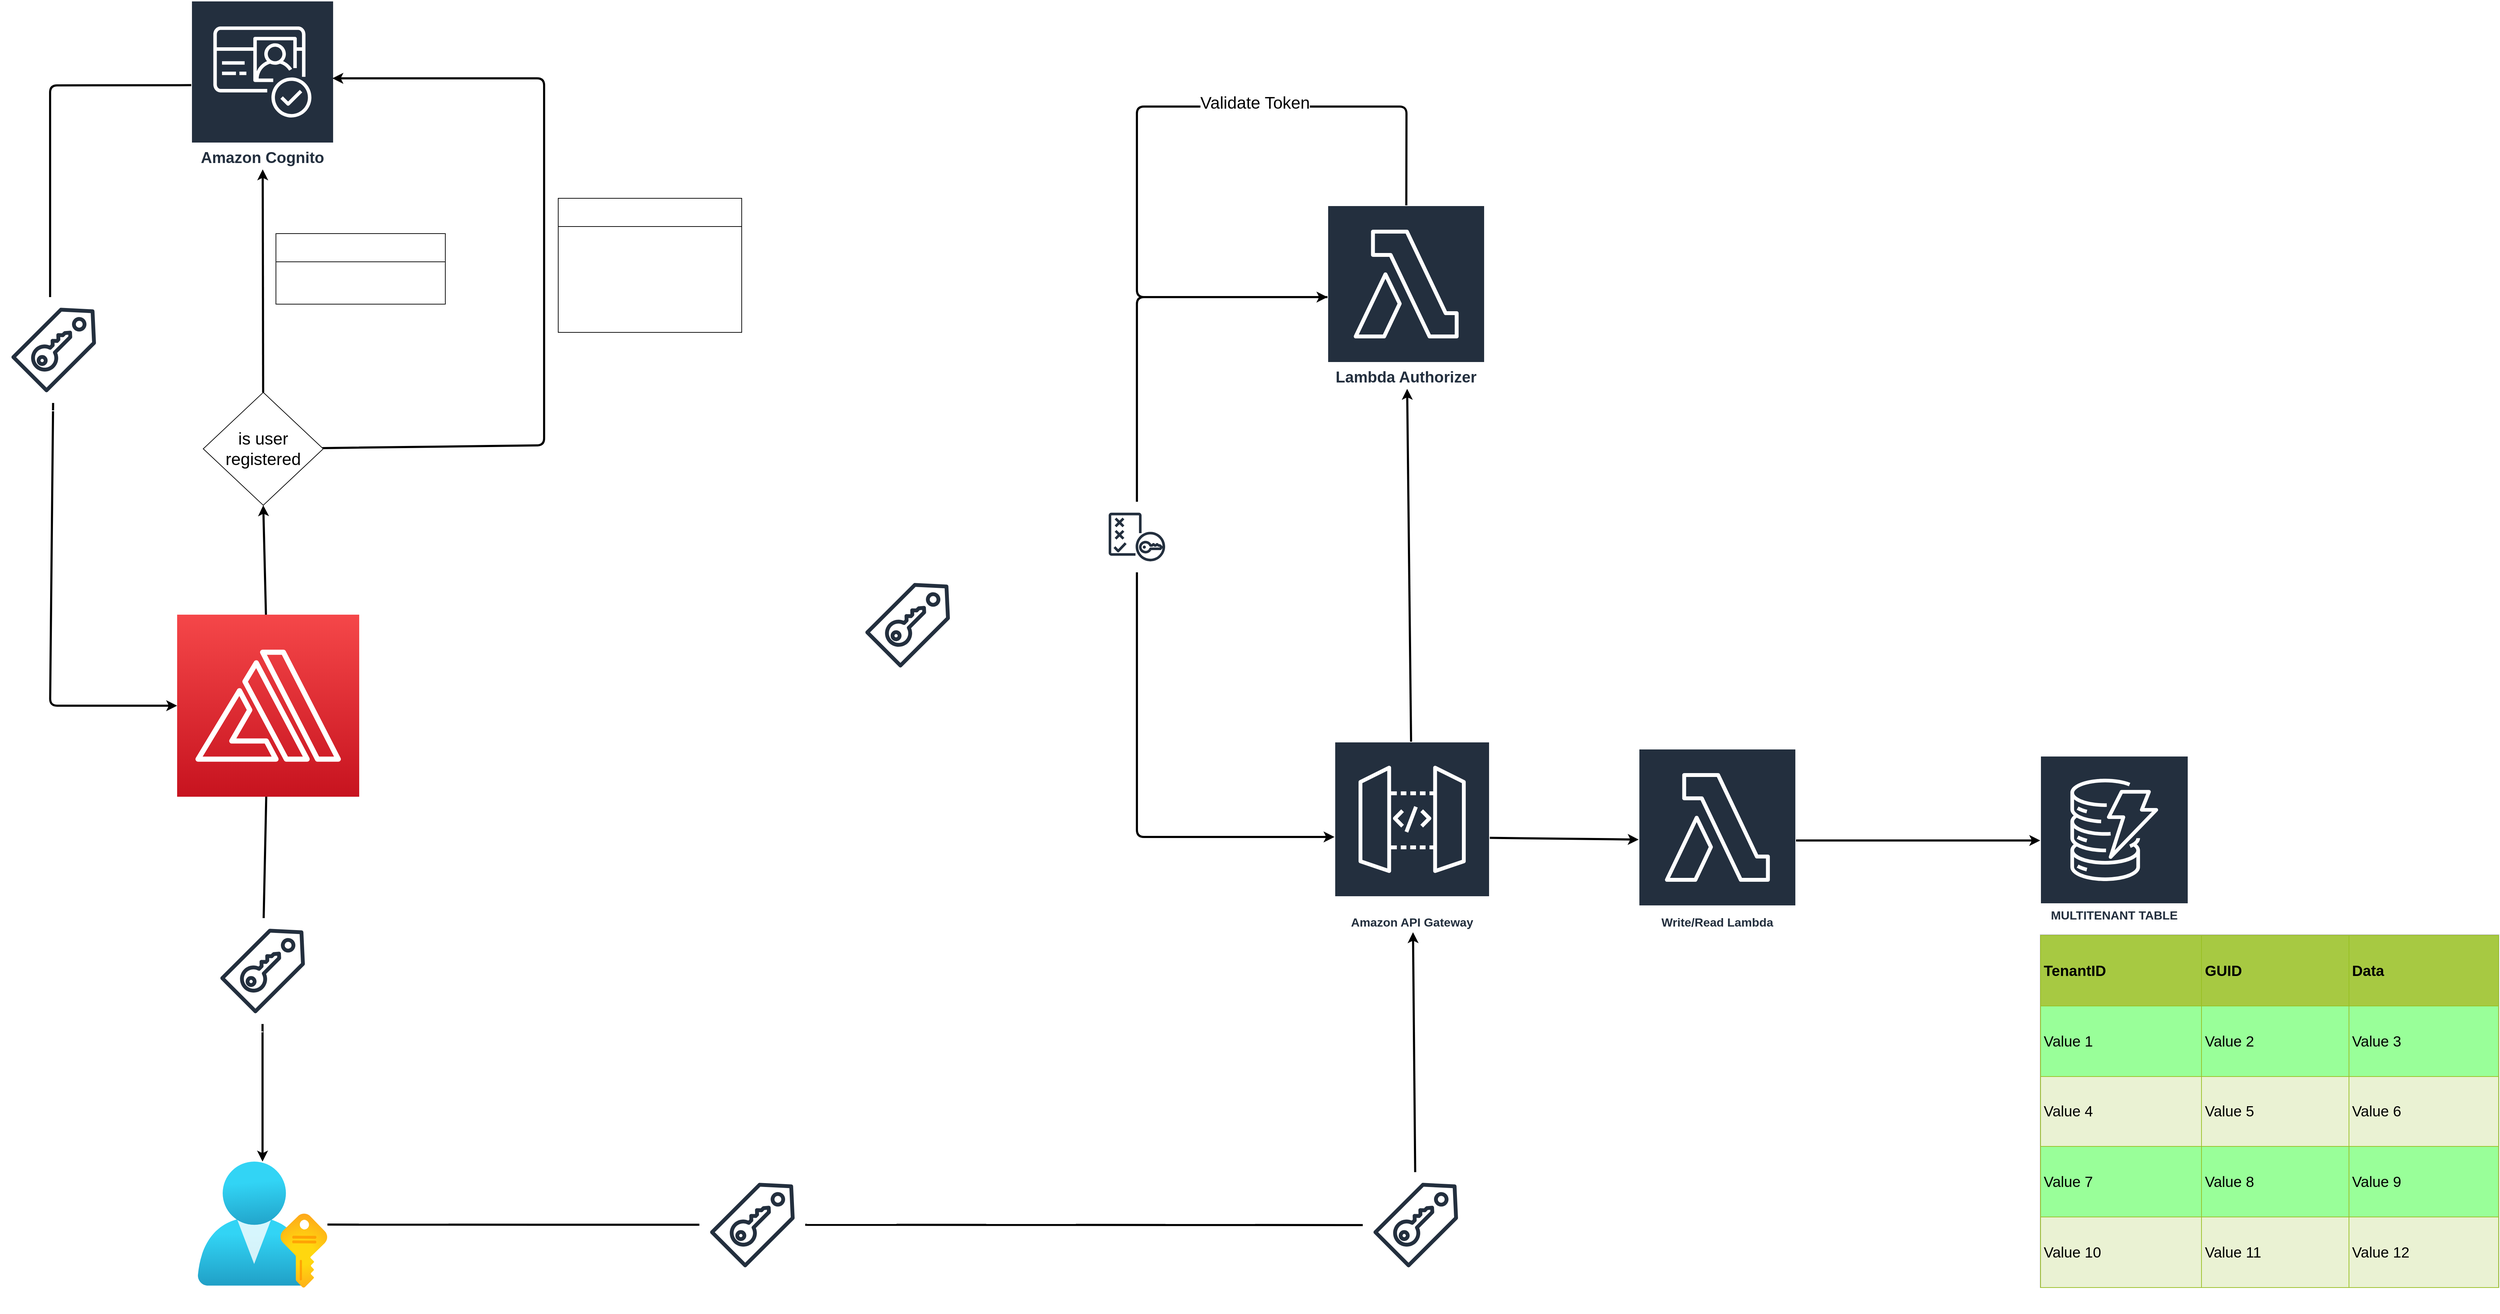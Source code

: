 <mxfile>
    <diagram id="1VAyFFP0JtMyp60UE6oi" name="Page-1">
        <mxGraphModel dx="5877" dy="4802" grid="1" gridSize="10" guides="1" tooltips="1" connect="1" arrows="1" fold="1" page="1" pageScale="1" pageWidth="827" pageHeight="1169" math="0" shadow="0">
            <root>
                <mxCell id="0"/>
                <mxCell id="1" parent="0"/>
                <mxCell id="53" style="edgeStyle=none;html=1;fontSize=22;startArrow=none;strokeWidth=3;" edge="1" parent="1" source="51" target="25">
                    <mxGeometry relative="1" as="geometry"/>
                </mxCell>
                <mxCell id="75" style="edgeStyle=none;html=1;entryX=0.5;entryY=1;entryDx=0;entryDy=0;fontSize=24;strokeWidth=3;" edge="1" parent="1" source="4" target="65">
                    <mxGeometry relative="1" as="geometry"/>
                </mxCell>
                <mxCell id="4" value="&lt;font color=&quot;#ffffff&quot; style=&quot;font-size: 22px&quot;&gt;Amplify Client&lt;/font&gt;" style="sketch=0;points=[[0,0,0],[0.25,0,0],[0.5,0,0],[0.75,0,0],[1,0,0],[0,1,0],[0.25,1,0],[0.5,1,0],[0.75,1,0],[1,1,0],[0,0.25,0],[0,0.5,0],[0,0.75,0],[1,0.25,0],[1,0.5,0],[1,0.75,0]];outlineConnect=0;fontColor=#232F3E;gradientColor=#F54749;gradientDirection=north;fillColor=#C7131F;strokeColor=#ffffff;dashed=0;verticalLabelPosition=bottom;verticalAlign=top;align=center;html=1;fontSize=17;fontStyle=0;aspect=fixed;shape=mxgraph.aws4.resourceIcon;resIcon=mxgraph.aws4.amplify;" vertex="1" parent="1">
                    <mxGeometry x="-640" y="-280" width="258" height="258" as="geometry"/>
                </mxCell>
                <mxCell id="6" value="Signup Attributes" style="swimlane;fontStyle=0;align=center;verticalAlign=top;childLayout=stackLayout;horizontal=1;startSize=40;horizontalStack=0;resizeParent=1;resizeParentMax=0;resizeLast=0;collapsible=0;marginBottom=0;html=1;fontSize=17;fontColor=#FFFFFF;" vertex="1" parent="1">
                    <mxGeometry x="-100" y="-870" width="260" height="190" as="geometry"/>
                </mxCell>
                <mxCell id="7" value="org" style="text;html=1;align=center;verticalAlign=middle;resizable=0;points=[];autosize=1;strokeColor=none;fillColor=none;fontSize=17;fontColor=#FFFFFF;" vertex="1" parent="6">
                    <mxGeometry y="40" width="260" height="30" as="geometry"/>
                </mxCell>
                <mxCell id="9" value="given_name" style="text;html=1;align=center;verticalAlign=middle;resizable=0;points=[];autosize=1;strokeColor=none;fillColor=none;fontSize=17;fontColor=#FFFFFF;" vertex="1" parent="6">
                    <mxGeometry y="70" width="260" height="30" as="geometry"/>
                </mxCell>
                <mxCell id="10" value="email" style="text;html=1;align=center;verticalAlign=middle;resizable=0;points=[];autosize=1;strokeColor=none;fillColor=none;fontSize=17;fontColor=#FFFFFF;" vertex="1" parent="6">
                    <mxGeometry y="100" width="260" height="30" as="geometry"/>
                </mxCell>
                <mxCell id="11" value="family_name" style="text;html=1;align=center;verticalAlign=middle;resizable=0;points=[];autosize=1;strokeColor=none;fillColor=none;fontSize=17;fontColor=#FFFFFF;" vertex="1" parent="6">
                    <mxGeometry y="130" width="260" height="30" as="geometry"/>
                </mxCell>
                <mxCell id="12" value="tenantId" style="text;html=1;align=center;verticalAlign=middle;resizable=0;points=[];autosize=1;strokeColor=none;fillColor=none;fontSize=17;fontColor=#FFFFFF;" vertex="1" parent="6">
                    <mxGeometry y="160" width="260" height="30" as="geometry"/>
                </mxCell>
                <mxCell id="15" value="Sign-In Attributes" style="swimlane;fontStyle=0;align=center;verticalAlign=top;childLayout=stackLayout;horizontal=1;startSize=40;horizontalStack=0;resizeParent=1;resizeParentMax=0;resizeLast=0;collapsible=0;marginBottom=0;html=1;fontSize=17;fontColor=#FFFFFF;" vertex="1" parent="1">
                    <mxGeometry x="-500" y="-820" width="240" height="100" as="geometry"/>
                </mxCell>
                <mxCell id="16" value="Email" style="text;html=1;align=center;verticalAlign=middle;resizable=0;points=[];autosize=1;strokeColor=none;fillColor=none;fontSize=17;fontColor=#FFFFFF;" vertex="1" parent="15">
                    <mxGeometry y="40" width="240" height="30" as="geometry"/>
                </mxCell>
                <mxCell id="17" value="Password" style="text;html=1;align=center;verticalAlign=middle;resizable=0;points=[];autosize=1;strokeColor=none;fillColor=none;fontSize=17;fontColor=#FFFFFF;" vertex="1" parent="15">
                    <mxGeometry y="70" width="240" height="30" as="geometry"/>
                </mxCell>
                <mxCell id="82" style="edgeStyle=none;html=1;fontSize=24;strokeWidth=3;" edge="1" parent="1" source="19" target="49">
                    <mxGeometry relative="1" as="geometry"/>
                </mxCell>
                <mxCell id="87" style="edgeStyle=none;html=1;fontSize=24;strokeWidth=3;" edge="1" parent="1" source="19" target="45">
                    <mxGeometry relative="1" as="geometry"/>
                </mxCell>
                <mxCell id="19" value="&lt;font style=&quot;font-size: 17px;&quot;&gt;Amazon API Gateway&lt;/font&gt;" style="sketch=0;outlineConnect=0;fontColor=#232F3E;gradientColor=none;strokeColor=#ffffff;fillColor=#232F3E;dashed=0;verticalLabelPosition=middle;verticalAlign=bottom;align=center;html=1;whiteSpace=wrap;fontSize=17;fontStyle=1;spacing=3;shape=mxgraph.aws4.productIcon;prIcon=mxgraph.aws4.api_gateway;" vertex="1" parent="1">
                    <mxGeometry x="1000" y="-100" width="220" height="270" as="geometry"/>
                </mxCell>
                <mxCell id="78" style="edgeStyle=none;html=1;entryX=0;entryY=0.5;entryDx=0;entryDy=0;entryPerimeter=0;fontSize=24;strokeWidth=3;startArrow=none;" edge="1" parent="1" source="50" target="4">
                    <mxGeometry relative="1" as="geometry">
                        <Array as="points">
                            <mxPoint x="-820" y="-151"/>
                        </Array>
                    </mxGeometry>
                </mxCell>
                <mxCell id="22" value="&lt;font style=&quot;font-size: 22px&quot;&gt;Amazon Cognito&lt;/font&gt;" style="sketch=0;outlineConnect=0;fontColor=#232F3E;gradientColor=none;strokeColor=#ffffff;fillColor=#232F3E;dashed=0;verticalLabelPosition=middle;verticalAlign=bottom;align=center;html=1;whiteSpace=wrap;fontSize=17;fontStyle=1;spacing=3;shape=mxgraph.aws4.productIcon;prIcon=mxgraph.aws4.cognito;" vertex="1" parent="1">
                    <mxGeometry x="-620" y="-1150" width="202.03" height="239" as="geometry"/>
                </mxCell>
                <mxCell id="57" style="edgeStyle=none;html=1;fontSize=24;startArrow=none;strokeWidth=3;" edge="1" parent="1" source="52" target="19">
                    <mxGeometry relative="1" as="geometry"/>
                </mxCell>
                <mxCell id="25" value="&lt;font style=&quot;font-size: 24px&quot;&gt;Client&lt;/font&gt;" style="aspect=fixed;html=1;points=[];align=center;image;fontSize=17;image=img/lib/azure2/azure_stack/User_Subscriptions.svg;fontColor=#FFFFFF;" vertex="1" parent="1">
                    <mxGeometry x="-610.95" y="495" width="183.94" height="178.53" as="geometry"/>
                </mxCell>
                <mxCell id="35" value="&lt;font color=&quot;#ffffff&quot; style=&quot;font-size: 17px;&quot;&gt;JWT TOKEN&lt;/font&gt;" style="sketch=0;outlineConnect=0;fontColor=#232F3E;gradientColor=none;strokeColor=#232F3E;fillColor=#ffffff;dashed=0;verticalLabelPosition=bottom;verticalAlign=top;align=center;html=1;fontSize=17;fontStyle=0;aspect=fixed;shape=mxgraph.aws4.resourceIcon;resIcon=mxgraph.aws4.saml_token;" vertex="1" parent="1">
                    <mxGeometry x="320" y="-340" width="150" height="150" as="geometry"/>
                </mxCell>
                <mxCell id="42" value="&lt;font style=&quot;font-size: 17px;&quot;&gt;MULTITENANT TABLE&lt;/font&gt;" style="sketch=0;outlineConnect=0;fontColor=#232F3E;gradientColor=none;strokeColor=#ffffff;fillColor=#232F3E;dashed=0;verticalLabelPosition=middle;verticalAlign=bottom;align=center;html=1;whiteSpace=wrap;fontSize=17;fontStyle=1;spacing=3;shape=mxgraph.aws4.productIcon;prIcon=mxgraph.aws4.dynamodb;" vertex="1" parent="1">
                    <mxGeometry x="2000" y="-80" width="210" height="240" as="geometry"/>
                </mxCell>
                <mxCell id="43" value="&lt;table border=&quot;1&quot; width=&quot;100%&quot; cellpadding=&quot;4&quot; style=&quot;width: 100% ; height: 100% ; border-collapse: collapse ; font-size: 21px&quot;&gt;&lt;tbody&gt;&lt;tr style=&quot;background-color: rgb(167 , 201 , 66) ; color: rgb(255 , 255 , 255) ; border: 1px solid rgb(152 , 191 , 33)&quot;&gt;&lt;th align=&quot;left&quot;&gt;&lt;font color=&quot;#000000&quot; style=&quot;font-size: 21px&quot;&gt;TenantID&lt;/font&gt;&lt;/th&gt;&lt;th align=&quot;left&quot;&gt;&lt;font color=&quot;#000000&quot; style=&quot;font-size: 21px&quot;&gt;GUID&lt;/font&gt;&lt;/th&gt;&lt;th align=&quot;left&quot;&gt;&lt;font color=&quot;#000000&quot; style=&quot;font-size: 21px&quot;&gt;Data&lt;/font&gt;&lt;/th&gt;&lt;/tr&gt;&lt;tr style=&quot;border: 1px solid rgb(152 , 191 , 33)&quot;&gt;&lt;td&gt;&lt;font style=&quot;font-size: 21px&quot;&gt;&lt;font color=&quot;#000000&quot; style=&quot;font-size: 21px&quot;&gt;Value&lt;/font&gt;&lt;font color=&quot;#000000&quot; style=&quot;font-size: 21px&quot;&gt; 1&lt;/font&gt;&lt;/font&gt;&lt;/td&gt;&lt;td&gt;&lt;font color=&quot;#000000&quot; style=&quot;font-size: 21px&quot;&gt;Value 2&lt;/font&gt;&lt;/td&gt;&lt;td&gt;&lt;font color=&quot;#000000&quot; style=&quot;font-size: 21px&quot;&gt;Value 3&lt;/font&gt;&lt;/td&gt;&lt;/tr&gt;&lt;tr style=&quot;background-color: rgb(234 , 242 , 211) ; border: 1px solid rgb(152 , 191 , 33)&quot;&gt;&lt;td&gt;&lt;font color=&quot;#000000&quot; style=&quot;font-size: 21px&quot;&gt;Value 4&lt;/font&gt;&lt;/td&gt;&lt;td&gt;&lt;font color=&quot;#000000&quot; style=&quot;font-size: 21px&quot;&gt;Value 5&lt;/font&gt;&lt;/td&gt;&lt;td&gt;&lt;font color=&quot;#000000&quot; style=&quot;font-size: 21px&quot;&gt;Value 6&lt;/font&gt;&lt;/td&gt;&lt;/tr&gt;&lt;tr style=&quot;border: 1px solid rgb(152 , 191 , 33)&quot;&gt;&lt;td&gt;&lt;font color=&quot;#000000&quot; style=&quot;font-size: 21px&quot;&gt;Value 7&lt;/font&gt;&lt;/td&gt;&lt;td&gt;&lt;font color=&quot;#000000&quot; style=&quot;font-size: 21px&quot;&gt;Value 8&lt;/font&gt;&lt;/td&gt;&lt;td&gt;&lt;font color=&quot;#000000&quot; style=&quot;font-size: 21px&quot;&gt;Value 9&lt;/font&gt;&lt;/td&gt;&lt;/tr&gt;&lt;tr style=&quot;background-color: rgb(234 , 242 , 211) ; border: 1px solid rgb(152 , 191 , 33)&quot;&gt;&lt;td&gt;&lt;font color=&quot;#000000&quot; style=&quot;font-size: 21px&quot;&gt;Value 10&lt;/font&gt;&lt;/td&gt;&lt;td&gt;&lt;font color=&quot;#000000&quot; style=&quot;font-size: 21px&quot;&gt;Value 11&lt;/font&gt;&lt;/td&gt;&lt;td&gt;&lt;font color=&quot;#000000&quot; style=&quot;font-size: 21px&quot;&gt;Value 12&lt;/font&gt;&lt;/td&gt;&lt;/tr&gt;&lt;/tbody&gt;&lt;/table&gt;" style="text;html=1;strokeColor=#c0c0c0;fillColor=#ffffff;overflow=fill;rounded=0;labelBackgroundColor=#99FF99;fontSize=17;strokeWidth=1;" vertex="1" parent="1">
                    <mxGeometry x="2000" y="173.53" width="650" height="500" as="geometry"/>
                </mxCell>
                <mxCell id="88" style="edgeStyle=none;html=1;fontSize=24;strokeWidth=3;" edge="1" parent="1" source="45" target="42">
                    <mxGeometry relative="1" as="geometry"/>
                </mxCell>
                <mxCell id="45" value="Write/Read Lambda" style="sketch=0;outlineConnect=0;fontColor=#232F3E;gradientColor=none;strokeColor=#ffffff;fillColor=#232F3E;dashed=0;verticalLabelPosition=middle;verticalAlign=bottom;align=center;html=1;whiteSpace=wrap;fontSize=17;fontStyle=1;spacing=3;shape=mxgraph.aws4.productIcon;prIcon=mxgraph.aws4.lambda;" vertex="1" parent="1">
                    <mxGeometry x="1431" y="-90" width="223" height="260" as="geometry"/>
                </mxCell>
                <mxCell id="83" style="edgeStyle=none;html=1;fontSize=24;strokeWidth=3;" edge="1" parent="1" source="49" target="49">
                    <mxGeometry relative="1" as="geometry">
                        <mxPoint x="720" y="-720" as="targetPoint"/>
                        <Array as="points">
                            <mxPoint x="1102" y="-1000"/>
                            <mxPoint x="720" y="-1000"/>
                            <mxPoint x="720" y="-730"/>
                        </Array>
                    </mxGeometry>
                </mxCell>
                <mxCell id="84" value="Validate Token" style="edgeLabel;html=1;align=center;verticalAlign=middle;resizable=0;points=[];fontSize=24;" vertex="1" connectable="0" parent="83">
                    <mxGeometry x="-0.331" y="-5" relative="1" as="geometry">
                        <mxPoint as="offset"/>
                    </mxGeometry>
                </mxCell>
                <mxCell id="85" style="edgeStyle=none;html=1;fontSize=24;strokeWidth=3;startArrow=none;" edge="1" parent="1" source="36" target="19">
                    <mxGeometry relative="1" as="geometry">
                        <Array as="points">
                            <mxPoint x="720" y="35"/>
                        </Array>
                    </mxGeometry>
                </mxCell>
                <mxCell id="49" value="&lt;font style=&quot;font-size: 22px&quot;&gt;Lambda Authorizer&lt;/font&gt;" style="sketch=0;outlineConnect=0;fontColor=#232F3E;gradientColor=none;strokeColor=#ffffff;fillColor=#232F3E;dashed=0;verticalLabelPosition=middle;verticalAlign=bottom;align=center;html=1;whiteSpace=wrap;fontSize=17;fontStyle=1;spacing=3;shape=mxgraph.aws4.productIcon;prIcon=mxgraph.aws4.lambda;" vertex="1" parent="1">
                    <mxGeometry x="990" y="-860" width="223" height="260" as="geometry"/>
                </mxCell>
                <mxCell id="51" value="&lt;font color=&quot;#ffffff&quot; style=&quot;font-size: 17px;&quot;&gt;JWT TOKEN&lt;/font&gt;" style="sketch=0;outlineConnect=0;fontColor=#232F3E;gradientColor=none;strokeColor=#232F3E;fillColor=#ffffff;dashed=0;verticalLabelPosition=bottom;verticalAlign=top;align=center;html=1;fontSize=17;fontStyle=0;aspect=fixed;shape=mxgraph.aws4.resourceIcon;resIcon=mxgraph.aws4.saml_token;" vertex="1" parent="1">
                    <mxGeometry x="-593.98" y="150" width="150" height="150" as="geometry"/>
                </mxCell>
                <mxCell id="55" value="" style="edgeStyle=none;html=1;fontSize=22;endArrow=none;strokeWidth=3;" edge="1" parent="1" source="4" target="51">
                    <mxGeometry relative="1" as="geometry">
                        <mxPoint x="-511" y="-202" as="sourcePoint"/>
                        <mxPoint x="-511" y="510" as="targetPoint"/>
                    </mxGeometry>
                </mxCell>
                <mxCell id="52" value="&lt;font color=&quot;#ffffff&quot; style=&quot;font-size: 17px;&quot;&gt;JWT TOKEN&lt;/font&gt;" style="sketch=0;outlineConnect=0;fontColor=#232F3E;gradientColor=none;strokeColor=#232F3E;fillColor=#ffffff;dashed=0;verticalLabelPosition=bottom;verticalAlign=top;align=center;html=1;fontSize=17;fontStyle=0;aspect=fixed;shape=mxgraph.aws4.resourceIcon;resIcon=mxgraph.aws4.saml_token;" vertex="1" parent="1">
                    <mxGeometry x="1040" y="510" width="150" height="150" as="geometry"/>
                </mxCell>
                <mxCell id="58" value="" style="edgeStyle=none;html=1;fontSize=24;endArrow=none;strokeWidth=3;" edge="1" parent="1" source="25" target="52">
                    <mxGeometry relative="1" as="geometry">
                        <mxPoint x="-419.03" y="567.447" as="sourcePoint"/>
                        <mxPoint x="1010" y="73.056" as="targetPoint"/>
                    </mxGeometry>
                </mxCell>
                <mxCell id="76" style="edgeStyle=none;html=1;fontSize=24;strokeWidth=3;" edge="1" parent="1" source="65" target="22">
                    <mxGeometry relative="1" as="geometry"/>
                </mxCell>
                <mxCell id="77" style="edgeStyle=none;html=1;fontSize=24;strokeWidth=3;" edge="1" parent="1" source="65">
                    <mxGeometry relative="1" as="geometry">
                        <mxPoint x="-420" y="-1040" as="targetPoint"/>
                        <Array as="points">
                            <mxPoint x="-120" y="-520"/>
                            <mxPoint x="-120" y="-1040"/>
                        </Array>
                    </mxGeometry>
                </mxCell>
                <mxCell id="65" value="is user registered" style="rhombus;whiteSpace=wrap;html=1;fontSize=24;strokeWidth=1;" vertex="1" parent="1">
                    <mxGeometry x="-602.97" y="-595" width="170" height="160" as="geometry"/>
                </mxCell>
                <mxCell id="50" value="&lt;font color=&quot;#ffffff&quot; style=&quot;font-size: 17px;&quot;&gt;JWT TOKEN&lt;/font&gt;" style="sketch=0;outlineConnect=0;fontColor=#232F3E;gradientColor=none;strokeColor=#232F3E;fillColor=#ffffff;dashed=0;verticalLabelPosition=bottom;verticalAlign=top;align=center;html=1;fontSize=17;fontStyle=0;aspect=fixed;shape=mxgraph.aws4.resourceIcon;resIcon=mxgraph.aws4.saml_token;" vertex="1" parent="1">
                    <mxGeometry x="-890" y="-730" width="150" height="150" as="geometry"/>
                </mxCell>
                <mxCell id="79" value="" style="edgeStyle=none;html=1;fontSize=24;strokeWidth=3;endArrow=none;" edge="1" parent="1" source="22">
                    <mxGeometry relative="1" as="geometry">
                        <mxPoint x="-620" y="-1030.332" as="sourcePoint"/>
                        <mxPoint x="-820" y="-730" as="targetPoint"/>
                        <Array as="points">
                            <mxPoint x="-820" y="-1030"/>
                        </Array>
                    </mxGeometry>
                </mxCell>
                <mxCell id="81" value="&lt;font color=&quot;#ffffff&quot; style=&quot;font-size: 17px;&quot;&gt;JWT TOKEN&lt;/font&gt;" style="sketch=0;outlineConnect=0;fontColor=#232F3E;gradientColor=none;strokeColor=#232F3E;fillColor=#ffffff;dashed=0;verticalLabelPosition=bottom;verticalAlign=top;align=center;html=1;fontSize=17;fontStyle=0;aspect=fixed;shape=mxgraph.aws4.resourceIcon;resIcon=mxgraph.aws4.saml_token;" vertex="1" parent="1">
                    <mxGeometry x="100" y="510" width="150" height="150" as="geometry"/>
                </mxCell>
                <mxCell id="36" value="&lt;font color=&quot;#ffffff&quot; style=&quot;font-size: 17px;&quot;&gt;POLICY + CONTEXT&lt;/font&gt;" style="sketch=0;outlineConnect=0;fontColor=#232F3E;gradientColor=none;strokeColor=#232F3E;fillColor=#ffffff;dashed=0;verticalLabelPosition=bottom;verticalAlign=top;align=center;html=1;fontSize=17;fontStyle=0;aspect=fixed;shape=mxgraph.aws4.resourceIcon;resIcon=mxgraph.aws4.policy;" vertex="1" parent="1">
                    <mxGeometry x="670" y="-440" width="100" height="100" as="geometry"/>
                </mxCell>
                <mxCell id="86" value="" style="edgeStyle=none;html=1;fontSize=24;strokeWidth=3;endArrow=none;" edge="1" parent="1" source="49" target="36">
                    <mxGeometry relative="1" as="geometry">
                        <mxPoint x="990" y="-730" as="sourcePoint"/>
                        <mxPoint x="1000" y="35" as="targetPoint"/>
                        <Array as="points">
                            <mxPoint x="720" y="-730"/>
                        </Array>
                    </mxGeometry>
                </mxCell>
            </root>
        </mxGraphModel>
    </diagram>
</mxfile>